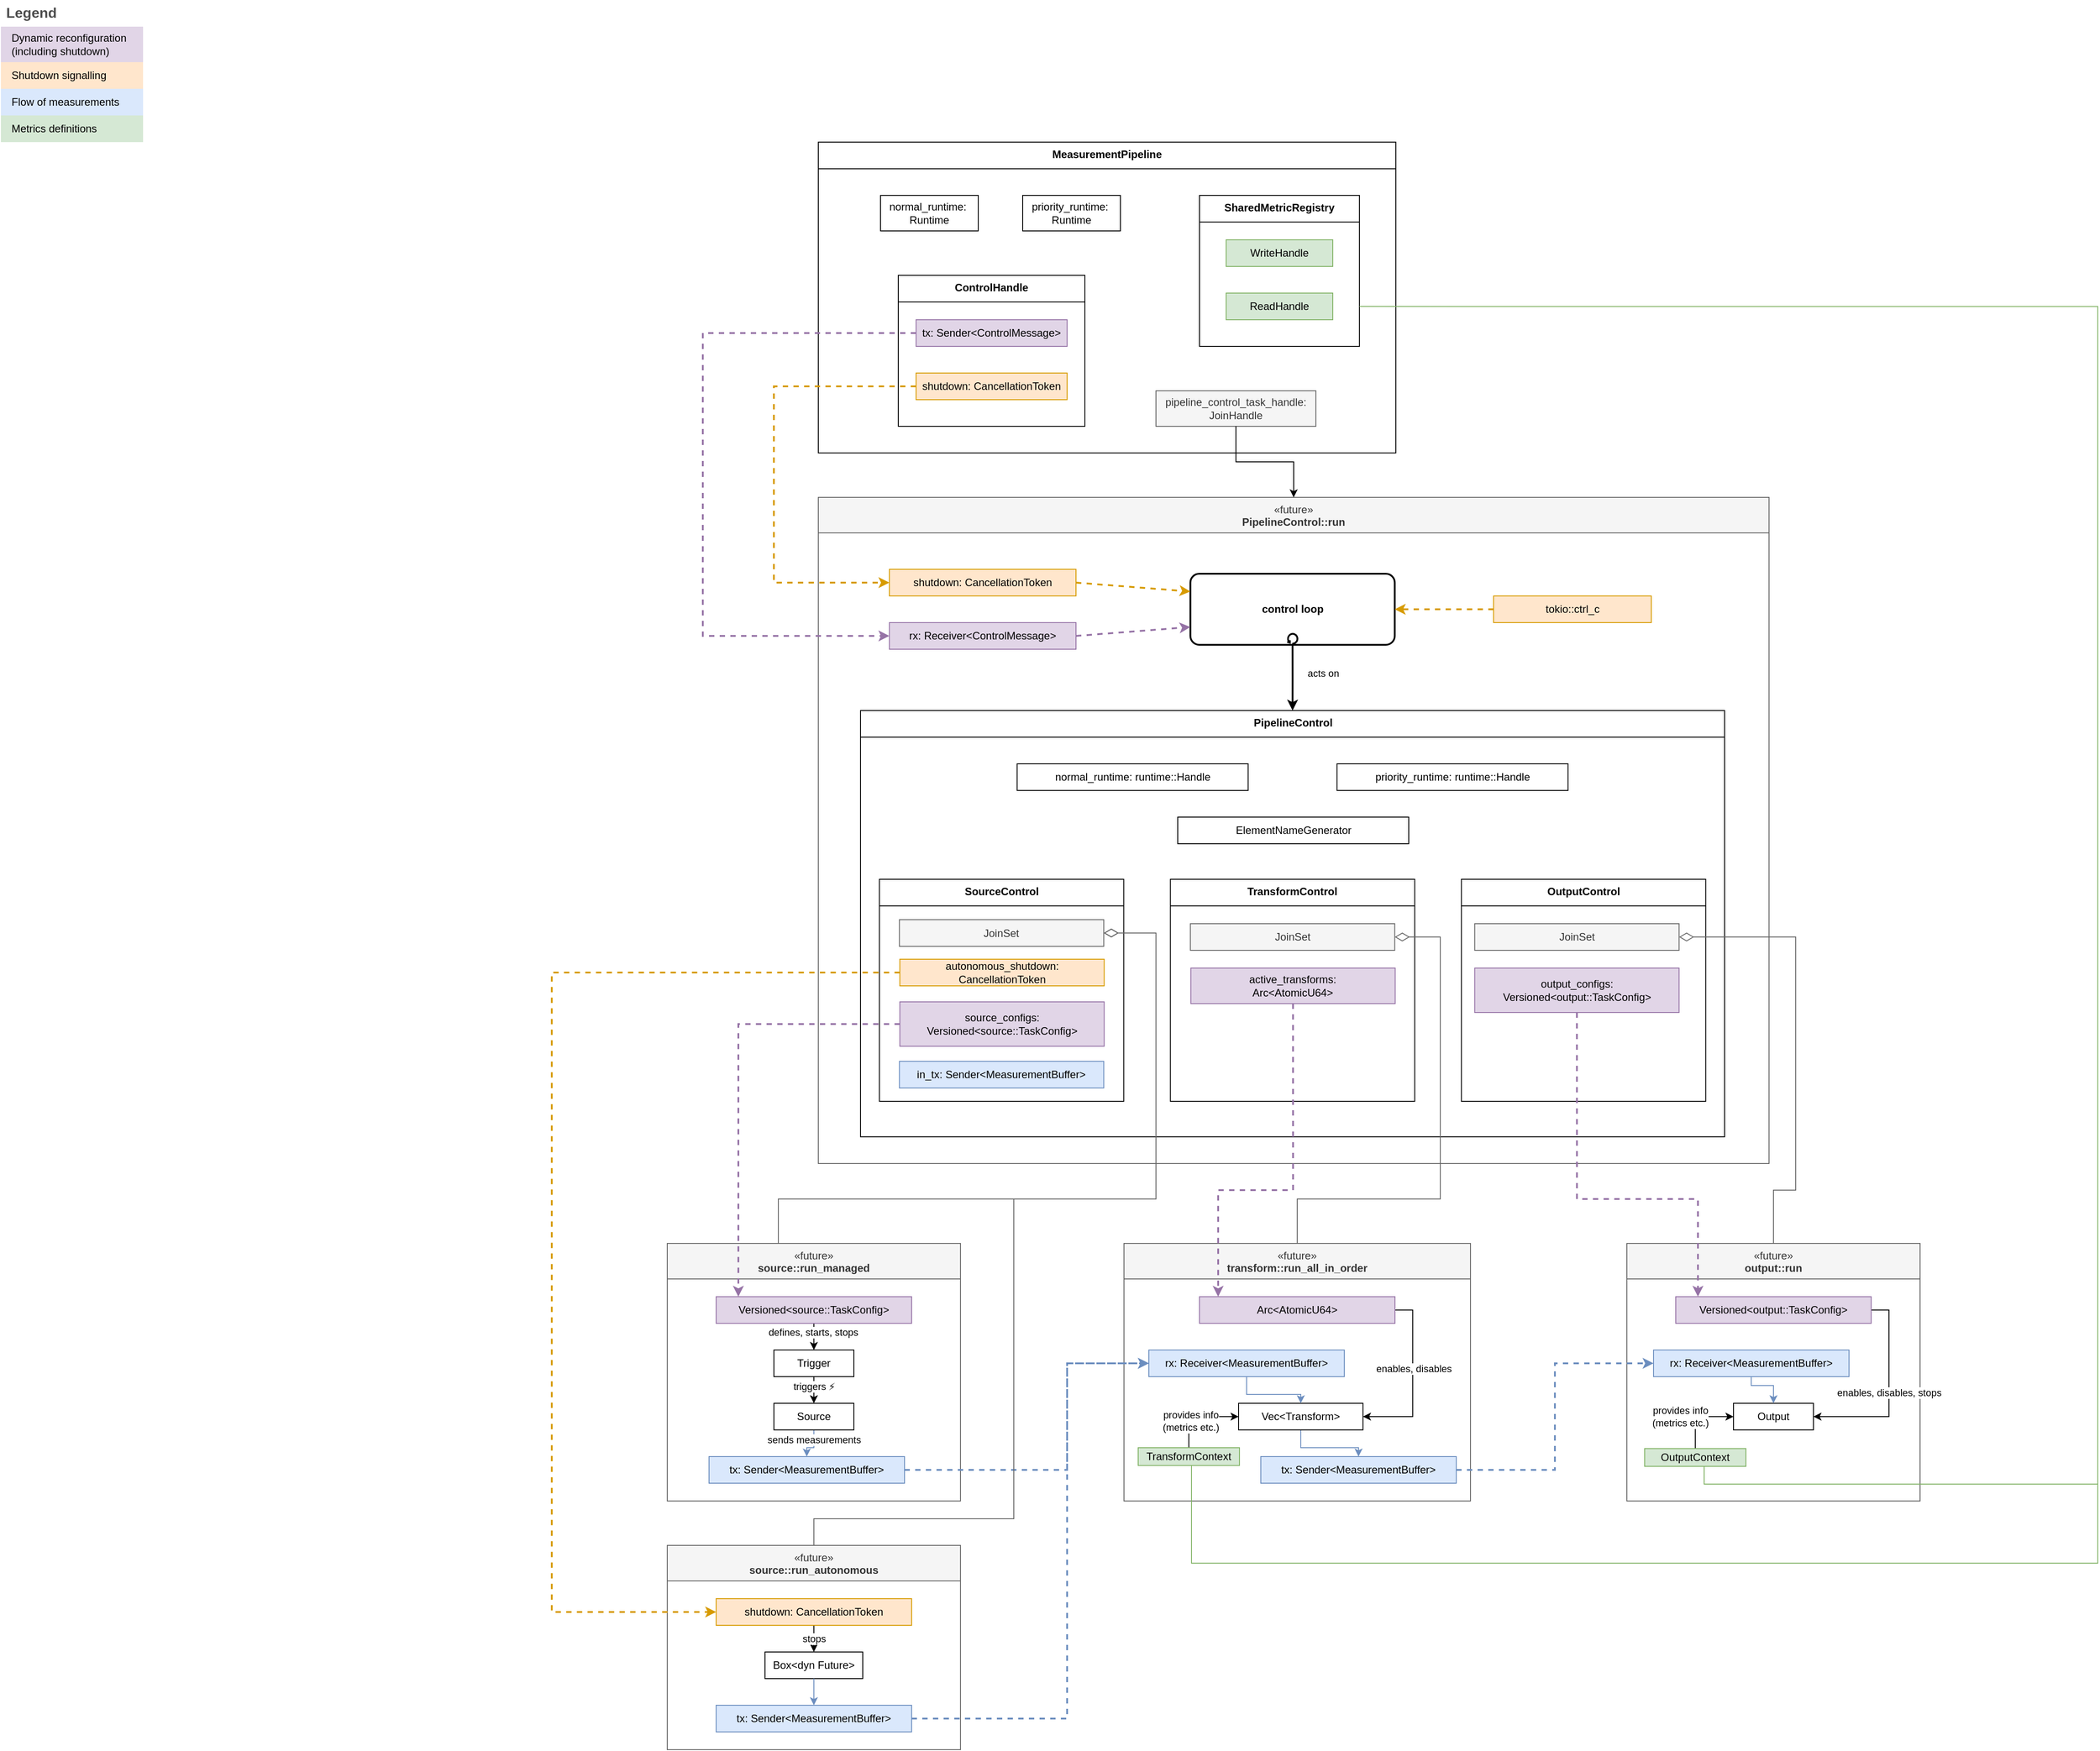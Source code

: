 <mxfile version="24.5.3" type="device">
  <diagram name="Page-1" id="8y9rKs86wIycBvJPQOMK">
    <mxGraphModel dx="2314" dy="1230" grid="1" gridSize="10" guides="1" tooltips="1" connect="1" arrows="1" fold="1" page="1" pageScale="1" pageWidth="827" pageHeight="1169" math="0" shadow="0">
      <root>
        <mxCell id="0" />
        <mxCell id="1" parent="0" />
        <mxCell id="eNNcH2kNesxpCo_simzp-48" value="MeasurementPipeline" style="swimlane;fontStyle=1;align=center;verticalAlign=top;childLayout=stackLayout;horizontal=1;startSize=30;horizontalStack=0;resizeParent=1;resizeParentMax=0;resizeLast=0;collapsible=0;marginBottom=0;html=1;whiteSpace=wrap;" parent="1" vertex="1">
          <mxGeometry x="920" y="160" width="650" height="350" as="geometry" />
        </mxCell>
        <mxCell id="eNNcH2kNesxpCo_simzp-50" value="" style="swimlane;fontStyle=1;align=center;verticalAlign=top;horizontal=1;startSize=0;collapsible=0;marginBottom=0;html=1;strokeColor=none;fillColor=none;" parent="eNNcH2kNesxpCo_simzp-48" vertex="1">
          <mxGeometry y="30" width="650" height="320" as="geometry" />
        </mxCell>
        <mxCell id="eNNcH2kNesxpCo_simzp-70" value="normal_runtime:&amp;nbsp; Runtime" style="fontStyle=0;html=1;whiteSpace=wrap;" parent="eNNcH2kNesxpCo_simzp-50" vertex="1">
          <mxGeometry x="70" y="30" width="110" height="40" as="geometry" />
        </mxCell>
        <mxCell id="eNNcH2kNesxpCo_simzp-73" value="priority_runtime:&amp;nbsp; Runtime" style="fontStyle=0;html=1;whiteSpace=wrap;" parent="eNNcH2kNesxpCo_simzp-50" vertex="1">
          <mxGeometry x="230" y="30" width="110" height="40" as="geometry" />
        </mxCell>
        <mxCell id="eNNcH2kNesxpCo_simzp-74" value="pipeline_control_task_handle:&lt;br&gt;JoinHandle" style="fontStyle=0;html=1;whiteSpace=wrap;fillColor=#f5f5f5;fontColor=#333333;strokeColor=#666666;" parent="eNNcH2kNesxpCo_simzp-50" vertex="1">
          <mxGeometry x="380" y="250" width="180" height="40" as="geometry" />
        </mxCell>
        <mxCell id="eNNcH2kNesxpCo_simzp-90" value="ControlHandle" style="swimlane;fontStyle=1;align=center;verticalAlign=top;childLayout=stackLayout;horizontal=1;startSize=30;horizontalStack=0;resizeParent=1;resizeParentMax=0;resizeLast=0;collapsible=0;marginBottom=0;html=1;whiteSpace=wrap;" parent="eNNcH2kNesxpCo_simzp-50" vertex="1">
          <mxGeometry x="90" y="120" width="210" height="170" as="geometry" />
        </mxCell>
        <mxCell id="eNNcH2kNesxpCo_simzp-92" value="" style="swimlane;fontStyle=1;align=center;verticalAlign=top;horizontal=1;startSize=0;collapsible=0;marginBottom=0;html=1;strokeColor=none;fillColor=none;" parent="eNNcH2kNesxpCo_simzp-90" vertex="1">
          <mxGeometry y="30" width="210" height="140" as="geometry" />
        </mxCell>
        <mxCell id="eNNcH2kNesxpCo_simzp-93" value="tx: Sender&amp;lt;ControlMessage&amp;gt;" style="html=1;align=center;verticalAlign=middle;rotatable=0;whiteSpace=wrap;fillColor=#e1d5e7;strokeColor=#9673a6;" parent="eNNcH2kNesxpCo_simzp-92" vertex="1">
          <mxGeometry width="170" height="30" relative="1" as="geometry">
            <mxPoint x="20" y="20" as="offset" />
          </mxGeometry>
        </mxCell>
        <mxCell id="eNNcH2kNesxpCo_simzp-94" value="shutdown: CancellationToken" style="html=1;align=center;verticalAlign=middle;rotatable=0;whiteSpace=wrap;fillColor=#ffe6cc;strokeColor=#d79b00;" parent="eNNcH2kNesxpCo_simzp-92" vertex="1">
          <mxGeometry width="170" height="30" relative="1" as="geometry">
            <mxPoint x="20" y="80" as="offset" />
          </mxGeometry>
        </mxCell>
        <mxCell id="gAWfijSaTm1ogMCGDA8C-1" value="SharedMetricRegistry" style="swimlane;fontStyle=1;align=center;verticalAlign=top;childLayout=stackLayout;horizontal=1;startSize=30;horizontalStack=0;resizeParent=1;resizeParentMax=0;resizeLast=0;collapsible=0;marginBottom=0;html=1;whiteSpace=wrap;" parent="eNNcH2kNesxpCo_simzp-50" vertex="1">
          <mxGeometry x="429" y="30" width="180" height="170" as="geometry" />
        </mxCell>
        <mxCell id="gAWfijSaTm1ogMCGDA8C-3" value="" style="swimlane;fontStyle=1;align=center;verticalAlign=top;horizontal=1;startSize=0;collapsible=0;marginBottom=0;html=1;strokeColor=none;fillColor=none;" parent="gAWfijSaTm1ogMCGDA8C-1" vertex="1">
          <mxGeometry y="30" width="180" height="140" as="geometry" />
        </mxCell>
        <mxCell id="gAWfijSaTm1ogMCGDA8C-6" value="connector1" style="edgeStyle=none;endArrow=none;verticalAlign=middle;labelBackgroundColor=none;endSize=12;html=1;align=left;endFill=0;exitX=0.15;exitY=1;entryX=0.15;entryY=0;spacingLeft=4;rounded=0;" parent="gAWfijSaTm1ogMCGDA8C-3" edge="1">
          <mxGeometry relative="1" as="geometry">
            <mxPoint x="35" y="50.0" as="sourcePoint" />
          </mxGeometry>
        </mxCell>
        <mxCell id="gAWfijSaTm1ogMCGDA8C-7" value="WriteHandle" style="rounded=0;whiteSpace=wrap;html=1;fillColor=#d5e8d4;strokeColor=#82b366;" parent="gAWfijSaTm1ogMCGDA8C-3" vertex="1">
          <mxGeometry x="30" y="20" width="120" height="30" as="geometry" />
        </mxCell>
        <mxCell id="gAWfijSaTm1ogMCGDA8C-8" value="ReadHandle" style="rounded=0;whiteSpace=wrap;html=1;fillColor=#d5e8d4;strokeColor=#82b366;" parent="gAWfijSaTm1ogMCGDA8C-3" vertex="1">
          <mxGeometry x="30" y="80" width="120" height="30" as="geometry" />
        </mxCell>
        <mxCell id="eNNcH2kNesxpCo_simzp-85" value="&lt;div&gt;&lt;span style=&quot;font-weight: 400;&quot;&gt;«future»&lt;/span&gt;&lt;/div&gt;PipelineControl::run" style="swimlane;fontStyle=1;align=center;verticalAlign=top;childLayout=stackLayout;horizontal=1;startSize=40;horizontalStack=0;resizeParent=1;resizeParentMax=0;resizeLast=0;collapsible=0;marginBottom=0;html=1;whiteSpace=wrap;fillColor=#f5f5f5;fontColor=#333333;strokeColor=#666666;" parent="1" vertex="1">
          <mxGeometry x="920" y="560" width="1070" height="750" as="geometry" />
        </mxCell>
        <mxCell id="eNNcH2kNesxpCo_simzp-87" value="" style="swimlane;fontStyle=1;align=center;verticalAlign=top;horizontal=1;startSize=0;collapsible=0;marginBottom=0;html=1;strokeColor=none;fillColor=none;" parent="eNNcH2kNesxpCo_simzp-85" vertex="1">
          <mxGeometry y="40" width="1070" height="710" as="geometry" />
        </mxCell>
        <mxCell id="eNNcH2kNesxpCo_simzp-77" value="PipelineControl" style="swimlane;fontStyle=1;align=center;verticalAlign=top;childLayout=stackLayout;horizontal=1;startSize=30;horizontalStack=0;resizeParent=1;resizeParentMax=0;resizeLast=0;collapsible=0;marginBottom=0;html=1;whiteSpace=wrap;" parent="eNNcH2kNesxpCo_simzp-87" vertex="1">
          <mxGeometry x="47.5" y="200" width="972.5" height="480" as="geometry" />
        </mxCell>
        <mxCell id="eNNcH2kNesxpCo_simzp-79" value="" style="swimlane;fontStyle=1;align=center;verticalAlign=top;horizontal=1;startSize=0;collapsible=0;marginBottom=0;html=1;strokeColor=none;fillColor=none;" parent="eNNcH2kNesxpCo_simzp-77" vertex="1">
          <mxGeometry y="30" width="972.5" height="450" as="geometry" />
        </mxCell>
        <mxCell id="eNNcH2kNesxpCo_simzp-81" value="ElementNameGenerator" style="html=1;align=center;verticalAlign=middle;rotatable=0;whiteSpace=wrap;" parent="eNNcH2kNesxpCo_simzp-79" vertex="1">
          <mxGeometry width="260" height="30" relative="1" as="geometry">
            <mxPoint x="357" y="90" as="offset" />
          </mxGeometry>
        </mxCell>
        <mxCell id="eNNcH2kNesxpCo_simzp-104" value="SourceControl" style="swimlane;fontStyle=1;align=center;verticalAlign=top;childLayout=stackLayout;horizontal=1;startSize=30;horizontalStack=0;resizeParent=1;resizeParentMax=0;resizeLast=0;collapsible=0;marginBottom=0;html=1;whiteSpace=wrap;" parent="eNNcH2kNesxpCo_simzp-79" vertex="1">
          <mxGeometry x="21.25" y="160" width="275" height="250" as="geometry" />
        </mxCell>
        <mxCell id="eNNcH2kNesxpCo_simzp-106" value="" style="swimlane;fontStyle=1;align=center;verticalAlign=top;horizontal=1;startSize=0;collapsible=0;marginBottom=0;html=1;strokeColor=none;fillColor=none;" parent="eNNcH2kNesxpCo_simzp-104" vertex="1">
          <mxGeometry y="30" width="275" height="220" as="geometry" />
        </mxCell>
        <mxCell id="eNNcH2kNesxpCo_simzp-107" value="autonomous_shutdown:&lt;br&gt;CancellationToken" style="html=1;align=center;verticalAlign=middle;rotatable=0;whiteSpace=wrap;fillColor=#ffe6cc;strokeColor=#d79b00;" parent="eNNcH2kNesxpCo_simzp-106" vertex="1">
          <mxGeometry width="230" height="30" relative="1" as="geometry">
            <mxPoint x="23" y="60" as="offset" />
          </mxGeometry>
        </mxCell>
        <mxCell id="eNNcH2kNesxpCo_simzp-108" value="source_configs:&lt;br&gt;Versioned&amp;lt;source::TaskConfig&amp;gt;" style="html=1;align=center;verticalAlign=middle;rotatable=0;whiteSpace=wrap;fillColor=#e1d5e7;strokeColor=#9673a6;" parent="eNNcH2kNesxpCo_simzp-106" vertex="1">
          <mxGeometry width="230" height="50" relative="1" as="geometry">
            <mxPoint x="23" y="108" as="offset" />
          </mxGeometry>
        </mxCell>
        <mxCell id="eNNcH2kNesxpCo_simzp-126" value="JoinSet" style="html=1;align=center;verticalAlign=middle;rotatable=0;whiteSpace=wrap;fillColor=#f5f5f5;fontColor=#333333;strokeColor=#666666;" parent="eNNcH2kNesxpCo_simzp-106" vertex="1">
          <mxGeometry x="22.5" y="15.5" width="230" height="30" as="geometry" />
        </mxCell>
        <mxCell id="eNNcH2kNesxpCo_simzp-136" value="in_tx: Sender&amp;lt;MeasurementBuffer&amp;gt;" style="html=1;align=center;verticalAlign=middle;rotatable=0;whiteSpace=wrap;fillColor=#dae8fc;strokeColor=#6c8ebf;" parent="eNNcH2kNesxpCo_simzp-106" vertex="1">
          <mxGeometry x="22.5" y="175" width="230" height="30" as="geometry" />
        </mxCell>
        <mxCell id="eNNcH2kNesxpCo_simzp-110" value="TransformControl" style="swimlane;fontStyle=1;align=center;verticalAlign=top;childLayout=stackLayout;horizontal=1;startSize=30;horizontalStack=0;resizeParent=1;resizeParentMax=0;resizeLast=0;collapsible=0;marginBottom=0;html=1;whiteSpace=wrap;" parent="eNNcH2kNesxpCo_simzp-79" vertex="1">
          <mxGeometry x="348.75" y="160" width="275" height="250" as="geometry" />
        </mxCell>
        <mxCell id="eNNcH2kNesxpCo_simzp-111" value="" style="swimlane;fontStyle=1;align=center;verticalAlign=top;horizontal=1;startSize=0;collapsible=0;marginBottom=0;html=1;strokeColor=none;fillColor=none;" parent="eNNcH2kNesxpCo_simzp-110" vertex="1">
          <mxGeometry y="30" width="275" height="220" as="geometry" />
        </mxCell>
        <mxCell id="eNNcH2kNesxpCo_simzp-113" value="active_transforms:&lt;div&gt;Arc&amp;lt;AtomicU64&amp;gt;&lt;/div&gt;" style="html=1;align=center;verticalAlign=middle;rotatable=0;whiteSpace=wrap;fillColor=#e1d5e7;strokeColor=#9673a6;" parent="eNNcH2kNesxpCo_simzp-111" vertex="1">
          <mxGeometry width="230" height="40" relative="1" as="geometry">
            <mxPoint x="23" y="70" as="offset" />
          </mxGeometry>
        </mxCell>
        <mxCell id="eNNcH2kNesxpCo_simzp-127" value="JoinSet" style="html=1;align=center;verticalAlign=middle;rotatable=0;whiteSpace=wrap;fillColor=#f5f5f5;fontColor=#333333;strokeColor=#666666;" parent="eNNcH2kNesxpCo_simzp-111" vertex="1">
          <mxGeometry x="22.5" y="20" width="230" height="30" as="geometry" />
        </mxCell>
        <mxCell id="eNNcH2kNesxpCo_simzp-129" value="OutputControl" style="swimlane;fontStyle=1;align=center;verticalAlign=top;childLayout=stackLayout;horizontal=1;startSize=30;horizontalStack=0;resizeParent=1;resizeParentMax=0;resizeLast=0;collapsible=0;marginBottom=0;html=1;whiteSpace=wrap;" parent="eNNcH2kNesxpCo_simzp-79" vertex="1">
          <mxGeometry x="676.25" y="160" width="275" height="250" as="geometry" />
        </mxCell>
        <mxCell id="eNNcH2kNesxpCo_simzp-130" value="" style="swimlane;fontStyle=1;align=center;verticalAlign=top;horizontal=1;startSize=0;collapsible=0;marginBottom=0;html=1;strokeColor=none;fillColor=none;" parent="eNNcH2kNesxpCo_simzp-129" vertex="1">
          <mxGeometry y="30" width="275" height="220" as="geometry" />
        </mxCell>
        <mxCell id="eNNcH2kNesxpCo_simzp-132" value="output_configs:&lt;br&gt;Versioned&amp;lt;output::TaskConfig&amp;gt;" style="html=1;align=center;verticalAlign=middle;rotatable=0;whiteSpace=wrap;fillColor=#e1d5e7;strokeColor=#9673a6;" parent="eNNcH2kNesxpCo_simzp-130" vertex="1">
          <mxGeometry x="15" y="70" width="230" height="50" as="geometry" />
        </mxCell>
        <mxCell id="eNNcH2kNesxpCo_simzp-133" value="JoinSet" style="html=1;align=center;verticalAlign=middle;rotatable=0;whiteSpace=wrap;fillColor=#f5f5f5;fontColor=#333333;strokeColor=#666666;" parent="eNNcH2kNesxpCo_simzp-130" vertex="1">
          <mxGeometry x="15" y="20" width="230" height="30" as="geometry" />
        </mxCell>
        <mxCell id="eNNcH2kNesxpCo_simzp-134" value="normal_runtime: runtime::Handle" style="html=1;align=center;verticalAlign=middle;rotatable=0;whiteSpace=wrap;" parent="eNNcH2kNesxpCo_simzp-79" vertex="1">
          <mxGeometry x="176.25" y="30.0" width="260" height="30" as="geometry" />
        </mxCell>
        <mxCell id="eNNcH2kNesxpCo_simzp-135" value="priority_runtime: runtime::Handle" style="html=1;align=center;verticalAlign=middle;rotatable=0;whiteSpace=wrap;" parent="eNNcH2kNesxpCo_simzp-79" vertex="1">
          <mxGeometry x="536.25" y="30.0" width="260" height="30" as="geometry" />
        </mxCell>
        <mxCell id="eNNcH2kNesxpCo_simzp-140" style="rounded=0;orthogonalLoop=1;jettySize=auto;html=1;exitX=0.5;exitY=1;exitDx=0;exitDy=0;exitPerimeter=0;edgeStyle=orthogonalEdgeStyle;strokeWidth=2;" parent="eNNcH2kNesxpCo_simzp-87" source="eNNcH2kNesxpCo_simzp-137" target="eNNcH2kNesxpCo_simzp-77" edge="1">
          <mxGeometry relative="1" as="geometry" />
        </mxCell>
        <mxCell id="eNNcH2kNesxpCo_simzp-141" value="acts on" style="edgeLabel;html=1;align=center;verticalAlign=middle;resizable=0;points=[];" parent="eNNcH2kNesxpCo_simzp-140" vertex="1" connectable="0">
          <mxGeometry x="-0.146" y="-1" relative="1" as="geometry">
            <mxPoint x="35" as="offset" />
          </mxGeometry>
        </mxCell>
        <mxCell id="eNNcH2kNesxpCo_simzp-137" value="&lt;b&gt;control loop&lt;/b&gt;" style="points=[[0.25,0,0],[0.5,0,0],[0.75,0,0],[1,0.25,0],[1,0.5,0],[1,0.75,0],[0.75,1,0],[0.5,1,0],[0.25,1,0],[0,0.75,0],[0,0.5,0],[0,0.25,0]];shape=mxgraph.bpmn.task;whiteSpace=wrap;rectStyle=rounded;size=10;html=1;container=1;expand=0;collapsible=0;taskMarker=abstract;isLoopStandard=1;strokeWidth=2;" parent="eNNcH2kNesxpCo_simzp-87" vertex="1">
          <mxGeometry x="418.75" y="46" width="230" height="80" as="geometry" />
        </mxCell>
        <mxCell id="eNNcH2kNesxpCo_simzp-88" value="shutdown: CancellationToken" style="html=1;align=center;verticalAlign=middle;rotatable=0;whiteSpace=wrap;fillColor=#ffe6cc;strokeColor=#d79b00;" parent="eNNcH2kNesxpCo_simzp-87" vertex="1">
          <mxGeometry width="210" height="30" relative="1" as="geometry">
            <mxPoint x="80" y="41" as="offset" />
          </mxGeometry>
        </mxCell>
        <mxCell id="eNNcH2kNesxpCo_simzp-89" value="rx: Receiver&amp;lt;ControlMessage&amp;gt;" style="html=1;align=center;verticalAlign=middle;rotatable=0;whiteSpace=wrap;fillColor=#e1d5e7;strokeColor=#9673a6;" parent="eNNcH2kNesxpCo_simzp-87" vertex="1">
          <mxGeometry width="210" height="30" relative="1" as="geometry">
            <mxPoint x="80" y="101" as="offset" />
          </mxGeometry>
        </mxCell>
        <mxCell id="eNNcH2kNesxpCo_simzp-138" style="rounded=0;orthogonalLoop=1;jettySize=auto;html=1;exitX=1;exitY=0.5;exitDx=0;exitDy=0;entryX=0;entryY=0.75;entryDx=0;entryDy=0;entryPerimeter=0;dashed=1;strokeWidth=2;fillColor=#e1d5e7;strokeColor=#9673a6;" parent="eNNcH2kNesxpCo_simzp-87" source="eNNcH2kNesxpCo_simzp-89" target="eNNcH2kNesxpCo_simzp-137" edge="1">
          <mxGeometry relative="1" as="geometry" />
        </mxCell>
        <mxCell id="eNNcH2kNesxpCo_simzp-139" style="rounded=0;orthogonalLoop=1;jettySize=auto;html=1;exitX=1;exitY=0.5;exitDx=0;exitDy=0;entryX=0;entryY=0.25;entryDx=0;entryDy=0;entryPerimeter=0;strokeWidth=2;dashed=1;fillColor=#ffe6cc;strokeColor=#d79b00;" parent="eNNcH2kNesxpCo_simzp-87" source="eNNcH2kNesxpCo_simzp-88" target="eNNcH2kNesxpCo_simzp-137" edge="1">
          <mxGeometry relative="1" as="geometry" />
        </mxCell>
        <mxCell id="eNNcH2kNesxpCo_simzp-142" value="tokio::ctrl_c" style="html=1;align=center;verticalAlign=middle;rotatable=0;whiteSpace=wrap;fillColor=#ffe6cc;strokeColor=#d79b00;" parent="eNNcH2kNesxpCo_simzp-87" vertex="1">
          <mxGeometry x="760" y="71" width="177.5" height="30" as="geometry" />
        </mxCell>
        <mxCell id="eNNcH2kNesxpCo_simzp-143" style="edgeStyle=orthogonalEdgeStyle;rounded=0;orthogonalLoop=1;jettySize=auto;html=1;exitX=0;exitY=0.5;exitDx=0;exitDy=0;entryX=1;entryY=0.5;entryDx=0;entryDy=0;entryPerimeter=0;strokeWidth=2;dashed=1;fillColor=#ffe6cc;strokeColor=#d79b00;" parent="eNNcH2kNesxpCo_simzp-87" source="eNNcH2kNesxpCo_simzp-142" target="eNNcH2kNesxpCo_simzp-137" edge="1">
          <mxGeometry relative="1" as="geometry" />
        </mxCell>
        <mxCell id="eNNcH2kNesxpCo_simzp-99" style="edgeStyle=orthogonalEdgeStyle;rounded=0;orthogonalLoop=1;jettySize=auto;html=1;exitX=0;exitY=0.5;exitDx=0;exitDy=0;entryX=0;entryY=0.5;entryDx=0;entryDy=0;strokeWidth=2;dashed=1;fillColor=#e1d5e7;strokeColor=#9673a6;" parent="1" source="eNNcH2kNesxpCo_simzp-93" target="eNNcH2kNesxpCo_simzp-89" edge="1">
          <mxGeometry relative="1" as="geometry">
            <mxPoint x="915" y="390" as="sourcePoint" />
            <Array as="points">
              <mxPoint x="790" y="375" />
              <mxPoint x="790" y="716" />
            </Array>
          </mxGeometry>
        </mxCell>
        <mxCell id="eNNcH2kNesxpCo_simzp-101" style="edgeStyle=orthogonalEdgeStyle;rounded=0;orthogonalLoop=1;jettySize=auto;html=1;exitX=0;exitY=0.5;exitDx=0;exitDy=0;entryX=0;entryY=0.5;entryDx=0;entryDy=0;fillColor=#ffe6cc;strokeColor=#d79b00;strokeWidth=2;dashed=1;" parent="1" source="eNNcH2kNesxpCo_simzp-94" target="eNNcH2kNesxpCo_simzp-88" edge="1">
          <mxGeometry relative="1" as="geometry">
            <mxPoint x="810" y="705" as="targetPoint" />
            <mxPoint x="915" y="450" as="sourcePoint" />
            <Array as="points">
              <mxPoint x="870" y="435" />
              <mxPoint x="870" y="656" />
            </Array>
          </mxGeometry>
        </mxCell>
        <mxCell id="eNNcH2kNesxpCo_simzp-144" value="&lt;span style=&quot;font-weight: normal;&quot;&gt;«future»&lt;/span&gt;&lt;div&gt;source::run_managed&lt;/div&gt;" style="swimlane;fontStyle=1;align=center;verticalAlign=top;childLayout=stackLayout;horizontal=1;startSize=40;horizontalStack=0;resizeParent=1;resizeParentMax=0;resizeLast=0;collapsible=0;marginBottom=0;html=1;whiteSpace=wrap;fillColor=#f5f5f5;fontColor=#333333;strokeColor=#666666;" parent="1" vertex="1">
          <mxGeometry x="750" y="1400" width="330" height="290" as="geometry" />
        </mxCell>
        <mxCell id="eNNcH2kNesxpCo_simzp-171" style="edgeStyle=orthogonalEdgeStyle;rounded=0;orthogonalLoop=1;jettySize=auto;html=1;exitX=0.5;exitY=1;exitDx=0;exitDy=0;fillColor=#dae8fc;strokeColor=#6c8ebf;" parent="eNNcH2kNesxpCo_simzp-144" source="eNNcH2kNesxpCo_simzp-147" target="eNNcH2kNesxpCo_simzp-148" edge="1">
          <mxGeometry relative="1" as="geometry" />
        </mxCell>
        <mxCell id="eNNcH2kNesxpCo_simzp-193" value="sends measurements" style="edgeLabel;html=1;align=center;verticalAlign=middle;resizable=0;points=[];" parent="eNNcH2kNesxpCo_simzp-171" vertex="1" connectable="0">
          <mxGeometry x="-0.233" relative="1" as="geometry">
            <mxPoint y="-4" as="offset" />
          </mxGeometry>
        </mxCell>
        <mxCell id="eNNcH2kNesxpCo_simzp-146" value="" style="swimlane;fontStyle=1;align=center;verticalAlign=top;horizontal=1;startSize=0;collapsible=0;marginBottom=0;html=1;strokeColor=none;fillColor=none;" parent="eNNcH2kNesxpCo_simzp-144" vertex="1">
          <mxGeometry y="40" width="330" height="250" as="geometry" />
        </mxCell>
        <mxCell id="eNNcH2kNesxpCo_simzp-147" value="Source" style="html=1;align=center;verticalAlign=middle;rotatable=0;whiteSpace=wrap;" parent="eNNcH2kNesxpCo_simzp-146" vertex="1">
          <mxGeometry width="90" height="30" relative="1" as="geometry">
            <mxPoint x="120" y="140" as="offset" />
          </mxGeometry>
        </mxCell>
        <mxCell id="eNNcH2kNesxpCo_simzp-148" value="tx: Sender&amp;lt;MeasurementBuffer&amp;gt;" style="html=1;align=center;verticalAlign=middle;rotatable=0;whiteSpace=wrap;fillColor=#dae8fc;strokeColor=#6c8ebf;" parent="eNNcH2kNesxpCo_simzp-146" vertex="1">
          <mxGeometry width="220" height="30" relative="1" as="geometry">
            <mxPoint x="47" y="200" as="offset" />
          </mxGeometry>
        </mxCell>
        <mxCell id="eNNcH2kNesxpCo_simzp-172" style="edgeStyle=orthogonalEdgeStyle;rounded=0;orthogonalLoop=1;jettySize=auto;html=1;exitX=0.5;exitY=1;exitDx=0;exitDy=0;entryX=0.5;entryY=0;entryDx=0;entryDy=0;" parent="eNNcH2kNesxpCo_simzp-146" source="eNNcH2kNesxpCo_simzp-159" target="eNNcH2kNesxpCo_simzp-147" edge="1">
          <mxGeometry relative="1" as="geometry" />
        </mxCell>
        <mxCell id="eNNcH2kNesxpCo_simzp-174" value="triggers&amp;nbsp;⚡" style="edgeLabel;html=1;align=center;verticalAlign=middle;resizable=0;points=[];" parent="eNNcH2kNesxpCo_simzp-172" vertex="1" connectable="0">
          <mxGeometry x="0.114" relative="1" as="geometry">
            <mxPoint y="-6" as="offset" />
          </mxGeometry>
        </mxCell>
        <mxCell id="eNNcH2kNesxpCo_simzp-159" value="Trigger" style="html=1;align=center;verticalAlign=middle;rotatable=0;whiteSpace=wrap;" parent="eNNcH2kNesxpCo_simzp-146" vertex="1">
          <mxGeometry x="120" y="80" width="90" height="30" as="geometry" />
        </mxCell>
        <mxCell id="eNNcH2kNesxpCo_simzp-173" style="edgeStyle=orthogonalEdgeStyle;rounded=0;orthogonalLoop=1;jettySize=auto;html=1;exitX=0.5;exitY=1;exitDx=0;exitDy=0;" parent="eNNcH2kNesxpCo_simzp-146" source="eNNcH2kNesxpCo_simzp-151" target="eNNcH2kNesxpCo_simzp-159" edge="1">
          <mxGeometry relative="1" as="geometry" />
        </mxCell>
        <mxCell id="eNNcH2kNesxpCo_simzp-175" value="defines, starts, stops" style="edgeLabel;html=1;align=center;verticalAlign=middle;resizable=0;points=[];" parent="eNNcH2kNesxpCo_simzp-173" vertex="1" connectable="0">
          <mxGeometry x="-0.674" y="-1" relative="1" as="geometry">
            <mxPoint y="2" as="offset" />
          </mxGeometry>
        </mxCell>
        <mxCell id="eNNcH2kNesxpCo_simzp-151" value="Versioned&amp;lt;source::TaskConfig&amp;gt;" style="html=1;align=center;verticalAlign=middle;rotatable=0;whiteSpace=wrap;fillColor=#e1d5e7;strokeColor=#9673a6;" parent="eNNcH2kNesxpCo_simzp-146" vertex="1">
          <mxGeometry x="55" y="20" width="220" height="30" as="geometry" />
        </mxCell>
        <mxCell id="eNNcH2kNesxpCo_simzp-152" style="edgeStyle=orthogonalEdgeStyle;rounded=0;orthogonalLoop=1;jettySize=auto;html=1;exitX=0.5;exitY=1;exitDx=0;exitDy=0;entryX=0.5;entryY=0;entryDx=0;entryDy=0;" parent="1" source="eNNcH2kNesxpCo_simzp-74" target="eNNcH2kNesxpCo_simzp-85" edge="1">
          <mxGeometry relative="1" as="geometry">
            <mxPoint x="1308" y="559" as="targetPoint" />
            <Array as="points" />
          </mxGeometry>
        </mxCell>
        <mxCell id="eNNcH2kNesxpCo_simzp-206" style="edgeStyle=orthogonalEdgeStyle;rounded=0;orthogonalLoop=1;jettySize=auto;html=1;exitX=0.5;exitY=0;exitDx=0;exitDy=0;entryX=1;entryY=0.5;entryDx=0;entryDy=0;endArrow=diamondThin;endFill=0;endSize=14;fillColor=#f5f5f5;strokeColor=#666666;" parent="1" source="eNNcH2kNesxpCo_simzp-154" target="eNNcH2kNesxpCo_simzp-127" edge="1">
          <mxGeometry relative="1" as="geometry">
            <Array as="points">
              <mxPoint x="1459" y="1350" />
              <mxPoint x="1620" y="1350" />
              <mxPoint x="1620" y="1055" />
            </Array>
          </mxGeometry>
        </mxCell>
        <mxCell id="eNNcH2kNesxpCo_simzp-154" value="&lt;span style=&quot;font-weight: normal;&quot;&gt;«future»&lt;/span&gt;&lt;div&gt;transform::run_all_in_order&lt;/div&gt;" style="swimlane;fontStyle=1;align=center;verticalAlign=top;childLayout=stackLayout;horizontal=1;startSize=40;horizontalStack=0;resizeParent=1;resizeParentMax=0;resizeLast=0;collapsible=0;marginBottom=0;html=1;whiteSpace=wrap;fillColor=#f5f5f5;fontColor=#333333;strokeColor=#666666;" parent="1" vertex="1">
          <mxGeometry x="1264" y="1400" width="390" height="290" as="geometry" />
        </mxCell>
        <mxCell id="eNNcH2kNesxpCo_simzp-195" style="edgeStyle=orthogonalEdgeStyle;rounded=0;orthogonalLoop=1;jettySize=auto;html=1;exitX=0.5;exitY=1;exitDx=0;exitDy=0;entryX=0.5;entryY=0;entryDx=0;entryDy=0;fillColor=#dae8fc;strokeColor=#6c8ebf;" parent="eNNcH2kNesxpCo_simzp-154" source="eNNcH2kNesxpCo_simzp-156" target="eNNcH2kNesxpCo_simzp-157" edge="1">
          <mxGeometry relative="1" as="geometry" />
        </mxCell>
        <mxCell id="eNNcH2kNesxpCo_simzp-155" value="" style="swimlane;fontStyle=1;align=center;verticalAlign=top;horizontal=1;startSize=0;collapsible=0;marginBottom=0;html=1;strokeColor=none;fillColor=none;" parent="eNNcH2kNesxpCo_simzp-154" vertex="1">
          <mxGeometry y="40" width="390" height="250" as="geometry" />
        </mxCell>
        <mxCell id="eNNcH2kNesxpCo_simzp-156" value="Vec&amp;lt;Transform&amp;gt;" style="html=1;align=center;verticalAlign=middle;rotatable=0;whiteSpace=wrap;" parent="eNNcH2kNesxpCo_simzp-155" vertex="1">
          <mxGeometry width="140" height="30" relative="1" as="geometry">
            <mxPoint x="129" y="140" as="offset" />
          </mxGeometry>
        </mxCell>
        <mxCell id="eNNcH2kNesxpCo_simzp-157" value="tx: Sender&amp;lt;MeasurementBuffer&amp;gt;" style="html=1;align=center;verticalAlign=middle;rotatable=0;whiteSpace=wrap;fillColor=#dae8fc;strokeColor=#6c8ebf;" parent="eNNcH2kNesxpCo_simzp-155" vertex="1">
          <mxGeometry width="220" height="30" relative="1" as="geometry">
            <mxPoint x="154" y="200" as="offset" />
          </mxGeometry>
        </mxCell>
        <mxCell id="eNNcH2kNesxpCo_simzp-196" style="edgeStyle=orthogonalEdgeStyle;rounded=0;orthogonalLoop=1;jettySize=auto;html=1;exitX=1;exitY=0.5;exitDx=0;exitDy=0;entryX=1;entryY=0.5;entryDx=0;entryDy=0;" parent="eNNcH2kNesxpCo_simzp-155" source="eNNcH2kNesxpCo_simzp-158" target="eNNcH2kNesxpCo_simzp-156" edge="1">
          <mxGeometry relative="1" as="geometry" />
        </mxCell>
        <mxCell id="eNNcH2kNesxpCo_simzp-197" value="enables, disables" style="edgeLabel;html=1;align=center;verticalAlign=middle;resizable=0;points=[];" parent="eNNcH2kNesxpCo_simzp-196" vertex="1" connectable="0">
          <mxGeometry x="-0.13" y="1" relative="1" as="geometry">
            <mxPoint as="offset" />
          </mxGeometry>
        </mxCell>
        <mxCell id="eNNcH2kNesxpCo_simzp-158" value="Arc&amp;lt;AtomicU64&amp;gt;" style="html=1;align=center;verticalAlign=middle;rotatable=0;whiteSpace=wrap;fillColor=#e1d5e7;strokeColor=#9673a6;" parent="eNNcH2kNesxpCo_simzp-155" vertex="1">
          <mxGeometry x="85" y="20" width="220" height="30" as="geometry" />
        </mxCell>
        <mxCell id="eNNcH2kNesxpCo_simzp-194" style="edgeStyle=orthogonalEdgeStyle;rounded=0;orthogonalLoop=1;jettySize=auto;html=1;exitX=0.5;exitY=1;exitDx=0;exitDy=0;entryX=0.5;entryY=0;entryDx=0;entryDy=0;fillColor=#dae8fc;strokeColor=#6c8ebf;" parent="eNNcH2kNesxpCo_simzp-155" source="eNNcH2kNesxpCo_simzp-161" target="eNNcH2kNesxpCo_simzp-156" edge="1">
          <mxGeometry relative="1" as="geometry" />
        </mxCell>
        <mxCell id="eNNcH2kNesxpCo_simzp-161" value="rx: Receiver&amp;lt;MeasurementBuffer&amp;gt;" style="html=1;align=center;verticalAlign=middle;rotatable=0;whiteSpace=wrap;fillColor=#dae8fc;strokeColor=#6c8ebf;" parent="eNNcH2kNesxpCo_simzp-155" vertex="1">
          <mxGeometry x="28" y="80" width="220" height="30" as="geometry" />
        </mxCell>
        <mxCell id="gAWfijSaTm1ogMCGDA8C-13" style="edgeStyle=orthogonalEdgeStyle;rounded=0;orthogonalLoop=1;jettySize=auto;html=1;exitX=0.5;exitY=0;exitDx=0;exitDy=0;entryX=0;entryY=0.5;entryDx=0;entryDy=0;" parent="eNNcH2kNesxpCo_simzp-155" source="gAWfijSaTm1ogMCGDA8C-11" target="eNNcH2kNesxpCo_simzp-156" edge="1">
          <mxGeometry relative="1" as="geometry" />
        </mxCell>
        <mxCell id="gAWfijSaTm1ogMCGDA8C-14" value="provides info&lt;br&gt;(metrics etc.)" style="edgeLabel;html=1;align=center;verticalAlign=middle;resizable=0;points=[];" parent="gAWfijSaTm1ogMCGDA8C-13" vertex="1" connectable="0">
          <mxGeometry x="0.028" relative="1" as="geometry">
            <mxPoint x="-10" y="5" as="offset" />
          </mxGeometry>
        </mxCell>
        <mxCell id="gAWfijSaTm1ogMCGDA8C-11" value="TransformContext" style="html=1;align=center;verticalAlign=middle;rotatable=0;whiteSpace=wrap;fillColor=#d5e8d4;strokeColor=#82b366;" parent="eNNcH2kNesxpCo_simzp-155" vertex="1">
          <mxGeometry x="16" y="190" width="114" height="20" as="geometry" />
        </mxCell>
        <mxCell id="eNNcH2kNesxpCo_simzp-162" style="edgeStyle=orthogonalEdgeStyle;rounded=0;orthogonalLoop=1;jettySize=auto;html=1;exitX=1;exitY=0.5;exitDx=0;exitDy=0;dashed=1;strokeWidth=2;fillColor=#dae8fc;strokeColor=#6c8ebf;entryX=0;entryY=0.5;entryDx=0;entryDy=0;" parent="1" source="eNNcH2kNesxpCo_simzp-148" target="eNNcH2kNesxpCo_simzp-161" edge="1">
          <mxGeometry relative="1" as="geometry">
            <Array as="points">
              <mxPoint x="1200" y="1655" />
              <mxPoint x="1200" y="1535" />
            </Array>
          </mxGeometry>
        </mxCell>
        <mxCell id="eNNcH2kNesxpCo_simzp-208" style="edgeStyle=orthogonalEdgeStyle;rounded=0;orthogonalLoop=1;jettySize=auto;html=1;exitX=0.5;exitY=0;exitDx=0;exitDy=0;entryX=1;entryY=0.5;entryDx=0;entryDy=0;endArrow=diamondThin;endFill=0;endSize=14;fillColor=#f5f5f5;strokeColor=#666666;" parent="1" source="eNNcH2kNesxpCo_simzp-163" target="eNNcH2kNesxpCo_simzp-133" edge="1">
          <mxGeometry relative="1" as="geometry">
            <Array as="points">
              <mxPoint x="1995" y="1340" />
              <mxPoint x="2020" y="1340" />
              <mxPoint x="2020" y="1055" />
            </Array>
          </mxGeometry>
        </mxCell>
        <mxCell id="eNNcH2kNesxpCo_simzp-163" value="&lt;span style=&quot;font-weight: normal;&quot;&gt;«future»&lt;/span&gt;&lt;div&gt;output::run&lt;/div&gt;" style="swimlane;fontStyle=1;align=center;verticalAlign=top;childLayout=stackLayout;horizontal=1;startSize=40;horizontalStack=0;resizeParent=1;resizeParentMax=0;resizeLast=0;collapsible=0;marginBottom=0;html=1;whiteSpace=wrap;fillColor=#f5f5f5;fontColor=#333333;strokeColor=#666666;" parent="1" vertex="1">
          <mxGeometry x="1830" y="1400" width="330" height="290" as="geometry" />
        </mxCell>
        <mxCell id="eNNcH2kNesxpCo_simzp-164" value="" style="swimlane;fontStyle=1;align=center;verticalAlign=top;horizontal=1;startSize=0;collapsible=0;marginBottom=0;html=1;strokeColor=none;fillColor=none;" parent="eNNcH2kNesxpCo_simzp-163" vertex="1">
          <mxGeometry y="40" width="330" height="250" as="geometry" />
        </mxCell>
        <mxCell id="eNNcH2kNesxpCo_simzp-165" value="Output" style="html=1;align=center;verticalAlign=middle;rotatable=0;whiteSpace=wrap;" parent="eNNcH2kNesxpCo_simzp-164" vertex="1">
          <mxGeometry width="90" height="30" relative="1" as="geometry">
            <mxPoint x="120" y="140" as="offset" />
          </mxGeometry>
        </mxCell>
        <mxCell id="eNNcH2kNesxpCo_simzp-166" value="rx: Receiver&amp;lt;MeasurementBuffer&amp;gt;" style="html=1;align=center;verticalAlign=middle;rotatable=0;whiteSpace=wrap;fillColor=#dae8fc;strokeColor=#6c8ebf;" parent="eNNcH2kNesxpCo_simzp-164" vertex="1">
          <mxGeometry width="220" height="30" relative="1" as="geometry">
            <mxPoint x="30" y="80" as="offset" />
          </mxGeometry>
        </mxCell>
        <mxCell id="eNNcH2kNesxpCo_simzp-198" value="enables, disables, stops" style="edgeStyle=orthogonalEdgeStyle;rounded=0;orthogonalLoop=1;jettySize=auto;html=1;exitX=1;exitY=0.5;exitDx=0;exitDy=0;entryX=1;entryY=0.5;entryDx=0;entryDy=0;" parent="eNNcH2kNesxpCo_simzp-164" source="eNNcH2kNesxpCo_simzp-167" target="eNNcH2kNesxpCo_simzp-165" edge="1">
          <mxGeometry relative="1" as="geometry" />
        </mxCell>
        <mxCell id="eNNcH2kNesxpCo_simzp-167" value="Versioned&amp;lt;output::TaskConfig&amp;gt;" style="html=1;align=center;verticalAlign=middle;rotatable=0;whiteSpace=wrap;fillColor=#e1d5e7;strokeColor=#9673a6;" parent="eNNcH2kNesxpCo_simzp-164" vertex="1">
          <mxGeometry x="55" y="20" width="220" height="30" as="geometry" />
        </mxCell>
        <mxCell id="gAWfijSaTm1ogMCGDA8C-16" value="provides info&lt;br&gt;(metrics etc.)" style="edgeStyle=orthogonalEdgeStyle;rounded=0;orthogonalLoop=1;jettySize=auto;html=1;exitX=0.5;exitY=0;exitDx=0;exitDy=0;entryX=0;entryY=0.5;entryDx=0;entryDy=0;" parent="eNNcH2kNesxpCo_simzp-164" source="gAWfijSaTm1ogMCGDA8C-15" target="eNNcH2kNesxpCo_simzp-165" edge="1">
          <mxGeometry x="-0.089" y="17" relative="1" as="geometry">
            <mxPoint x="-17" y="17" as="offset" />
          </mxGeometry>
        </mxCell>
        <mxCell id="gAWfijSaTm1ogMCGDA8C-15" value="OutputContext" style="html=1;align=center;verticalAlign=middle;rotatable=0;whiteSpace=wrap;fillColor=#d5e8d4;strokeColor=#82b366;" parent="eNNcH2kNesxpCo_simzp-164" vertex="1">
          <mxGeometry x="20" y="191" width="114" height="20" as="geometry" />
        </mxCell>
        <mxCell id="eNNcH2kNesxpCo_simzp-199" style="edgeStyle=orthogonalEdgeStyle;rounded=0;orthogonalLoop=1;jettySize=auto;html=1;exitX=0.5;exitY=1;exitDx=0;exitDy=0;entryX=0.5;entryY=0;entryDx=0;entryDy=0;fillColor=#dae8fc;strokeColor=#6c8ebf;" parent="eNNcH2kNesxpCo_simzp-163" source="eNNcH2kNesxpCo_simzp-166" target="eNNcH2kNesxpCo_simzp-165" edge="1">
          <mxGeometry relative="1" as="geometry">
            <Array as="points">
              <mxPoint x="140" y="160" />
              <mxPoint x="165" y="160" />
            </Array>
          </mxGeometry>
        </mxCell>
        <mxCell id="eNNcH2kNesxpCo_simzp-169" style="edgeStyle=orthogonalEdgeStyle;rounded=0;orthogonalLoop=1;jettySize=auto;html=1;exitX=1;exitY=0.5;exitDx=0;exitDy=0;entryX=0;entryY=0.5;entryDx=0;entryDy=0;dashed=1;strokeWidth=2;fillColor=#dae8fc;strokeColor=#6c8ebf;" parent="1" source="eNNcH2kNesxpCo_simzp-157" target="eNNcH2kNesxpCo_simzp-166" edge="1">
          <mxGeometry relative="1" as="geometry" />
        </mxCell>
        <mxCell id="eNNcH2kNesxpCo_simzp-177" style="edgeStyle=orthogonalEdgeStyle;rounded=0;orthogonalLoop=1;jettySize=auto;html=1;exitX=0;exitY=0.5;exitDx=0;exitDy=0;dashed=1;strokeWidth=2;fillColor=#e1d5e7;strokeColor=#9673a6;" parent="1" source="eNNcH2kNesxpCo_simzp-108" edge="1">
          <mxGeometry relative="1" as="geometry">
            <mxPoint x="830" y="1460" as="targetPoint" />
            <Array as="points">
              <mxPoint x="830" y="1153" />
            </Array>
          </mxGeometry>
        </mxCell>
        <mxCell id="eNNcH2kNesxpCo_simzp-239" style="edgeStyle=orthogonalEdgeStyle;rounded=0;orthogonalLoop=1;jettySize=auto;html=1;exitX=0.5;exitY=0;exitDx=0;exitDy=0;entryX=1;entryY=0.5;entryDx=0;entryDy=0;endArrow=diamondThin;endFill=0;endSize=14;fillColor=#f5f5f5;strokeColor=#666666;" parent="1" source="eNNcH2kNesxpCo_simzp-178" target="eNNcH2kNesxpCo_simzp-126" edge="1">
          <mxGeometry relative="1" as="geometry">
            <mxPoint x="1150" y="1680" as="targetPoint" />
            <Array as="points">
              <mxPoint x="915" y="1710" />
              <mxPoint x="1140" y="1710" />
              <mxPoint x="1140" y="1350" />
              <mxPoint x="1300" y="1350" />
              <mxPoint x="1300" y="1051" />
            </Array>
          </mxGeometry>
        </mxCell>
        <mxCell id="eNNcH2kNesxpCo_simzp-178" value="&lt;span style=&quot;font-weight: normal;&quot;&gt;«future»&lt;/span&gt;&lt;div&gt;source::run_autonomous&lt;/div&gt;" style="swimlane;fontStyle=1;align=center;verticalAlign=top;childLayout=stackLayout;horizontal=1;startSize=40;horizontalStack=0;resizeParent=1;resizeParentMax=0;resizeLast=0;collapsible=0;marginBottom=0;html=1;whiteSpace=wrap;fillColor=#f5f5f5;fontColor=#333333;strokeColor=#666666;" parent="1" vertex="1">
          <mxGeometry x="750" y="1740" width="330" height="230" as="geometry" />
        </mxCell>
        <mxCell id="eNNcH2kNesxpCo_simzp-179" value="" style="swimlane;fontStyle=1;align=center;verticalAlign=top;horizontal=1;startSize=0;collapsible=0;marginBottom=0;html=1;strokeColor=#666666;fillColor=#f5f5f5;fontColor=#333333;" parent="eNNcH2kNesxpCo_simzp-178" vertex="1">
          <mxGeometry y="40" width="330" height="190" as="geometry" />
        </mxCell>
        <mxCell id="eNNcH2kNesxpCo_simzp-180" value="Box&amp;lt;dyn Future&amp;gt;" style="html=1;align=center;verticalAlign=middle;rotatable=0;whiteSpace=wrap;" parent="eNNcH2kNesxpCo_simzp-179" vertex="1">
          <mxGeometry width="110" height="30" relative="1" as="geometry">
            <mxPoint x="110" y="80" as="offset" />
          </mxGeometry>
        </mxCell>
        <mxCell id="eNNcH2kNesxpCo_simzp-181" value="tx: Sender&amp;lt;MeasurementBuffer&amp;gt;" style="html=1;align=center;verticalAlign=middle;rotatable=0;whiteSpace=wrap;fillColor=#dae8fc;strokeColor=#6c8ebf;" parent="eNNcH2kNesxpCo_simzp-179" vertex="1">
          <mxGeometry width="220" height="30" relative="1" as="geometry">
            <mxPoint x="55" y="140" as="offset" />
          </mxGeometry>
        </mxCell>
        <mxCell id="eNNcH2kNesxpCo_simzp-189" value="stops" style="edgeStyle=orthogonalEdgeStyle;rounded=0;orthogonalLoop=1;jettySize=auto;html=1;exitX=0.5;exitY=1;exitDx=0;exitDy=0;entryX=0.5;entryY=0;entryDx=0;entryDy=0;" parent="eNNcH2kNesxpCo_simzp-179" source="eNNcH2kNesxpCo_simzp-187" target="eNNcH2kNesxpCo_simzp-180" edge="1">
          <mxGeometry relative="1" as="geometry" />
        </mxCell>
        <mxCell id="eNNcH2kNesxpCo_simzp-187" value="shutdown: CancellationToken" style="html=1;align=center;verticalAlign=middle;rotatable=0;whiteSpace=wrap;fillColor=#ffe6cc;strokeColor=#d79b00;" parent="eNNcH2kNesxpCo_simzp-179" vertex="1">
          <mxGeometry x="55" y="20" width="220" height="30" as="geometry" />
        </mxCell>
        <mxCell id="eNNcH2kNesxpCo_simzp-188" style="edgeStyle=orthogonalEdgeStyle;rounded=0;orthogonalLoop=1;jettySize=auto;html=1;exitX=0.5;exitY=1;exitDx=0;exitDy=0;fillColor=#dae8fc;strokeColor=#6c8ebf;" parent="eNNcH2kNesxpCo_simzp-179" source="eNNcH2kNesxpCo_simzp-180" target="eNNcH2kNesxpCo_simzp-181" edge="1">
          <mxGeometry relative="1" as="geometry" />
        </mxCell>
        <mxCell id="eNNcH2kNesxpCo_simzp-190" style="edgeStyle=orthogonalEdgeStyle;rounded=0;orthogonalLoop=1;jettySize=auto;html=1;exitX=1;exitY=0.5;exitDx=0;exitDy=0;entryX=0;entryY=0.5;entryDx=0;entryDy=0;dashed=1;strokeWidth=2;fillColor=#dae8fc;strokeColor=#6c8ebf;" parent="1" source="eNNcH2kNesxpCo_simzp-181" target="eNNcH2kNesxpCo_simzp-161" edge="1">
          <mxGeometry relative="1" as="geometry">
            <Array as="points">
              <mxPoint x="1200" y="1935" />
              <mxPoint x="1200" y="1535" />
            </Array>
          </mxGeometry>
        </mxCell>
        <mxCell id="eNNcH2kNesxpCo_simzp-192" style="edgeStyle=orthogonalEdgeStyle;rounded=0;orthogonalLoop=1;jettySize=auto;html=1;exitX=0;exitY=0.5;exitDx=0;exitDy=0;entryX=0;entryY=0.5;entryDx=0;entryDy=0;dashed=1;strokeWidth=2;fillColor=#ffe6cc;strokeColor=#d79b00;" parent="1" source="eNNcH2kNesxpCo_simzp-107" target="eNNcH2kNesxpCo_simzp-187" edge="1">
          <mxGeometry relative="1" as="geometry">
            <mxPoint x="560.0" y="1810" as="targetPoint" />
            <Array as="points">
              <mxPoint x="620" y="1095" />
              <mxPoint x="620" y="1815" />
            </Array>
          </mxGeometry>
        </mxCell>
        <mxCell id="eNNcH2kNesxpCo_simzp-200" style="edgeStyle=orthogonalEdgeStyle;rounded=0;orthogonalLoop=1;jettySize=auto;html=1;exitX=0.5;exitY=1;exitDx=0;exitDy=0;fillColor=#e1d5e7;strokeColor=#9673a6;strokeWidth=2;dashed=1;" parent="1" source="eNNcH2kNesxpCo_simzp-113" edge="1">
          <mxGeometry relative="1" as="geometry">
            <mxPoint x="1370" y="1460" as="targetPoint" />
            <Array as="points">
              <mxPoint x="1454" y="1340" />
              <mxPoint x="1370" y="1340" />
            </Array>
          </mxGeometry>
        </mxCell>
        <mxCell id="eNNcH2kNesxpCo_simzp-201" style="edgeStyle=orthogonalEdgeStyle;rounded=0;orthogonalLoop=1;jettySize=auto;html=1;exitX=0.5;exitY=1;exitDx=0;exitDy=0;dashed=1;fillColor=#e1d5e7;strokeColor=#9673a6;strokeWidth=2;" parent="1" source="eNNcH2kNesxpCo_simzp-132" edge="1">
          <mxGeometry relative="1" as="geometry">
            <mxPoint x="1840" y="1140" as="sourcePoint" />
            <mxPoint x="1910" y="1460" as="targetPoint" />
            <Array as="points">
              <mxPoint x="1774" y="1350" />
              <mxPoint x="1910" y="1350" />
            </Array>
          </mxGeometry>
        </mxCell>
        <mxCell id="eNNcH2kNesxpCo_simzp-204" style="edgeStyle=orthogonalEdgeStyle;rounded=0;orthogonalLoop=1;jettySize=auto;html=1;entryX=0.5;entryY=0;entryDx=0;entryDy=0;startArrow=diamondThin;startFill=0;endArrow=none;endFill=0;targetPerimeterSpacing=10;strokeWidth=1;endSize=6;startSize=14;exitX=1;exitY=0.5;exitDx=0;exitDy=0;fillColor=#f5f5f5;strokeColor=#666666;" parent="1" source="eNNcH2kNesxpCo_simzp-126" target="eNNcH2kNesxpCo_simzp-144" edge="1">
          <mxGeometry relative="1" as="geometry">
            <mxPoint x="1250" y="1070" as="sourcePoint" />
            <Array as="points">
              <mxPoint x="1300" y="1051" />
              <mxPoint x="1300" y="1350" />
              <mxPoint x="875" y="1350" />
              <mxPoint x="875" y="1400" />
            </Array>
          </mxGeometry>
        </mxCell>
        <mxCell id="eNNcH2kNesxpCo_simzp-243" value="Legend" style="shape=table;startSize=30;container=1;collapsible=0;childLayout=tableLayout;fontSize=16;align=left;verticalAlign=top;fillColor=none;strokeColor=none;fontColor=#4D4D4D;fontStyle=1;spacingLeft=6;spacing=0;resizable=0;" parent="1" vertex="1">
          <mxGeometry width="160" height="130" as="geometry" />
        </mxCell>
        <mxCell id="eNNcH2kNesxpCo_simzp-244" value="" style="shape=tableRow;horizontal=0;startSize=0;swimlaneHead=0;swimlaneBody=0;strokeColor=inherit;top=0;left=0;bottom=0;right=0;collapsible=0;dropTarget=0;fillColor=none;points=[[0,0.5],[1,0.5]];portConstraint=eastwest;fontSize=12;" parent="eNNcH2kNesxpCo_simzp-243" vertex="1">
          <mxGeometry y="30" width="160" height="40" as="geometry" />
        </mxCell>
        <mxCell id="eNNcH2kNesxpCo_simzp-245" value="Dynamic reconfiguration (including shutdown)" style="shape=partialRectangle;html=1;whiteSpace=wrap;connectable=0;strokeColor=#9673a6;overflow=hidden;fillColor=#e1d5e7;top=0;left=0;bottom=0;right=0;pointerEvents=1;fontSize=12;align=left;spacingLeft=10;spacingRight=4;perimeterSpacing=1;" parent="eNNcH2kNesxpCo_simzp-244" vertex="1">
          <mxGeometry width="160" height="40" as="geometry">
            <mxRectangle width="160" height="40" as="alternateBounds" />
          </mxGeometry>
        </mxCell>
        <mxCell id="eNNcH2kNesxpCo_simzp-246" value="" style="shape=tableRow;horizontal=0;startSize=0;swimlaneHead=0;swimlaneBody=0;strokeColor=inherit;top=0;left=0;bottom=0;right=0;collapsible=0;dropTarget=0;fillColor=none;points=[[0,0.5],[1,0.5]];portConstraint=eastwest;fontSize=12;" parent="eNNcH2kNesxpCo_simzp-243" vertex="1">
          <mxGeometry y="70" width="160" height="30" as="geometry" />
        </mxCell>
        <mxCell id="eNNcH2kNesxpCo_simzp-247" value="Shutdown signalling" style="shape=partialRectangle;html=1;whiteSpace=wrap;connectable=0;strokeColor=#d79b00;overflow=hidden;fillColor=#ffe6cc;top=0;left=0;bottom=0;right=0;pointerEvents=1;fontSize=12;align=left;spacingLeft=10;spacingRight=4;perimeterSpacing=1;" parent="eNNcH2kNesxpCo_simzp-246" vertex="1">
          <mxGeometry width="160" height="30" as="geometry">
            <mxRectangle width="160" height="30" as="alternateBounds" />
          </mxGeometry>
        </mxCell>
        <mxCell id="eNNcH2kNesxpCo_simzp-248" value="" style="shape=tableRow;horizontal=0;startSize=0;swimlaneHead=0;swimlaneBody=0;strokeColor=inherit;top=0;left=0;bottom=0;right=0;collapsible=0;dropTarget=0;fillColor=none;points=[[0,0.5],[1,0.5]];portConstraint=eastwest;fontSize=12;" parent="eNNcH2kNesxpCo_simzp-243" vertex="1">
          <mxGeometry y="100" width="160" height="30" as="geometry" />
        </mxCell>
        <mxCell id="eNNcH2kNesxpCo_simzp-249" value="Flow of measurements" style="shape=partialRectangle;html=1;whiteSpace=wrap;connectable=0;strokeColor=#6c8ebf;overflow=hidden;fillColor=#dae8fc;top=0;left=0;bottom=0;right=0;pointerEvents=1;fontSize=12;align=left;spacingLeft=10;spacingRight=4;" parent="eNNcH2kNesxpCo_simzp-248" vertex="1">
          <mxGeometry width="160" height="30" as="geometry">
            <mxRectangle width="160" height="30" as="alternateBounds" />
          </mxGeometry>
        </mxCell>
        <mxCell id="gAWfijSaTm1ogMCGDA8C-17" style="edgeStyle=orthogonalEdgeStyle;rounded=0;orthogonalLoop=1;jettySize=auto;html=1;exitX=0.5;exitY=1;exitDx=0;exitDy=0;entryX=1;entryY=0.679;entryDx=0;entryDy=0;fillColor=#d5e8d4;strokeColor=#82b366;endArrow=none;endFill=0;entryPerimeter=0;" parent="1" target="gAWfijSaTm1ogMCGDA8C-3" edge="1">
          <mxGeometry relative="1" as="geometry">
            <mxPoint x="1917.0" y="1651" as="sourcePoint" />
            <mxPoint x="1510" y="345" as="targetPoint" />
            <Array as="points">
              <mxPoint x="1917" y="1671" />
              <mxPoint x="2360" y="1671" />
              <mxPoint x="2360" y="345" />
            </Array>
          </mxGeometry>
        </mxCell>
        <mxCell id="gAWfijSaTm1ogMCGDA8C-18" style="edgeStyle=orthogonalEdgeStyle;rounded=0;orthogonalLoop=1;jettySize=auto;html=1;exitX=0.5;exitY=1;exitDx=0;exitDy=0;fillColor=#d5e8d4;strokeColor=#82b366;endArrow=none;endFill=0;" parent="1" edge="1">
          <mxGeometry relative="1" as="geometry">
            <mxPoint x="2360" y="1670" as="targetPoint" />
            <mxPoint x="1340.0" y="1650" as="sourcePoint" />
            <Array as="points">
              <mxPoint x="1340" y="1760" />
              <mxPoint x="2360" y="1760" />
            </Array>
          </mxGeometry>
        </mxCell>
        <mxCell id="gAWfijSaTm1ogMCGDA8C-19" value="Metrics definitions" style="shape=partialRectangle;html=1;whiteSpace=wrap;connectable=0;strokeColor=#82b366;overflow=hidden;fillColor=#d5e8d4;top=0;left=0;bottom=0;right=0;pointerEvents=1;fontSize=12;align=left;spacingLeft=10;spacingRight=4;" parent="1" vertex="1">
          <mxGeometry y="130" width="160" height="30" as="geometry">
            <mxRectangle width="160" height="30" as="alternateBounds" />
          </mxGeometry>
        </mxCell>
      </root>
    </mxGraphModel>
  </diagram>
</mxfile>
